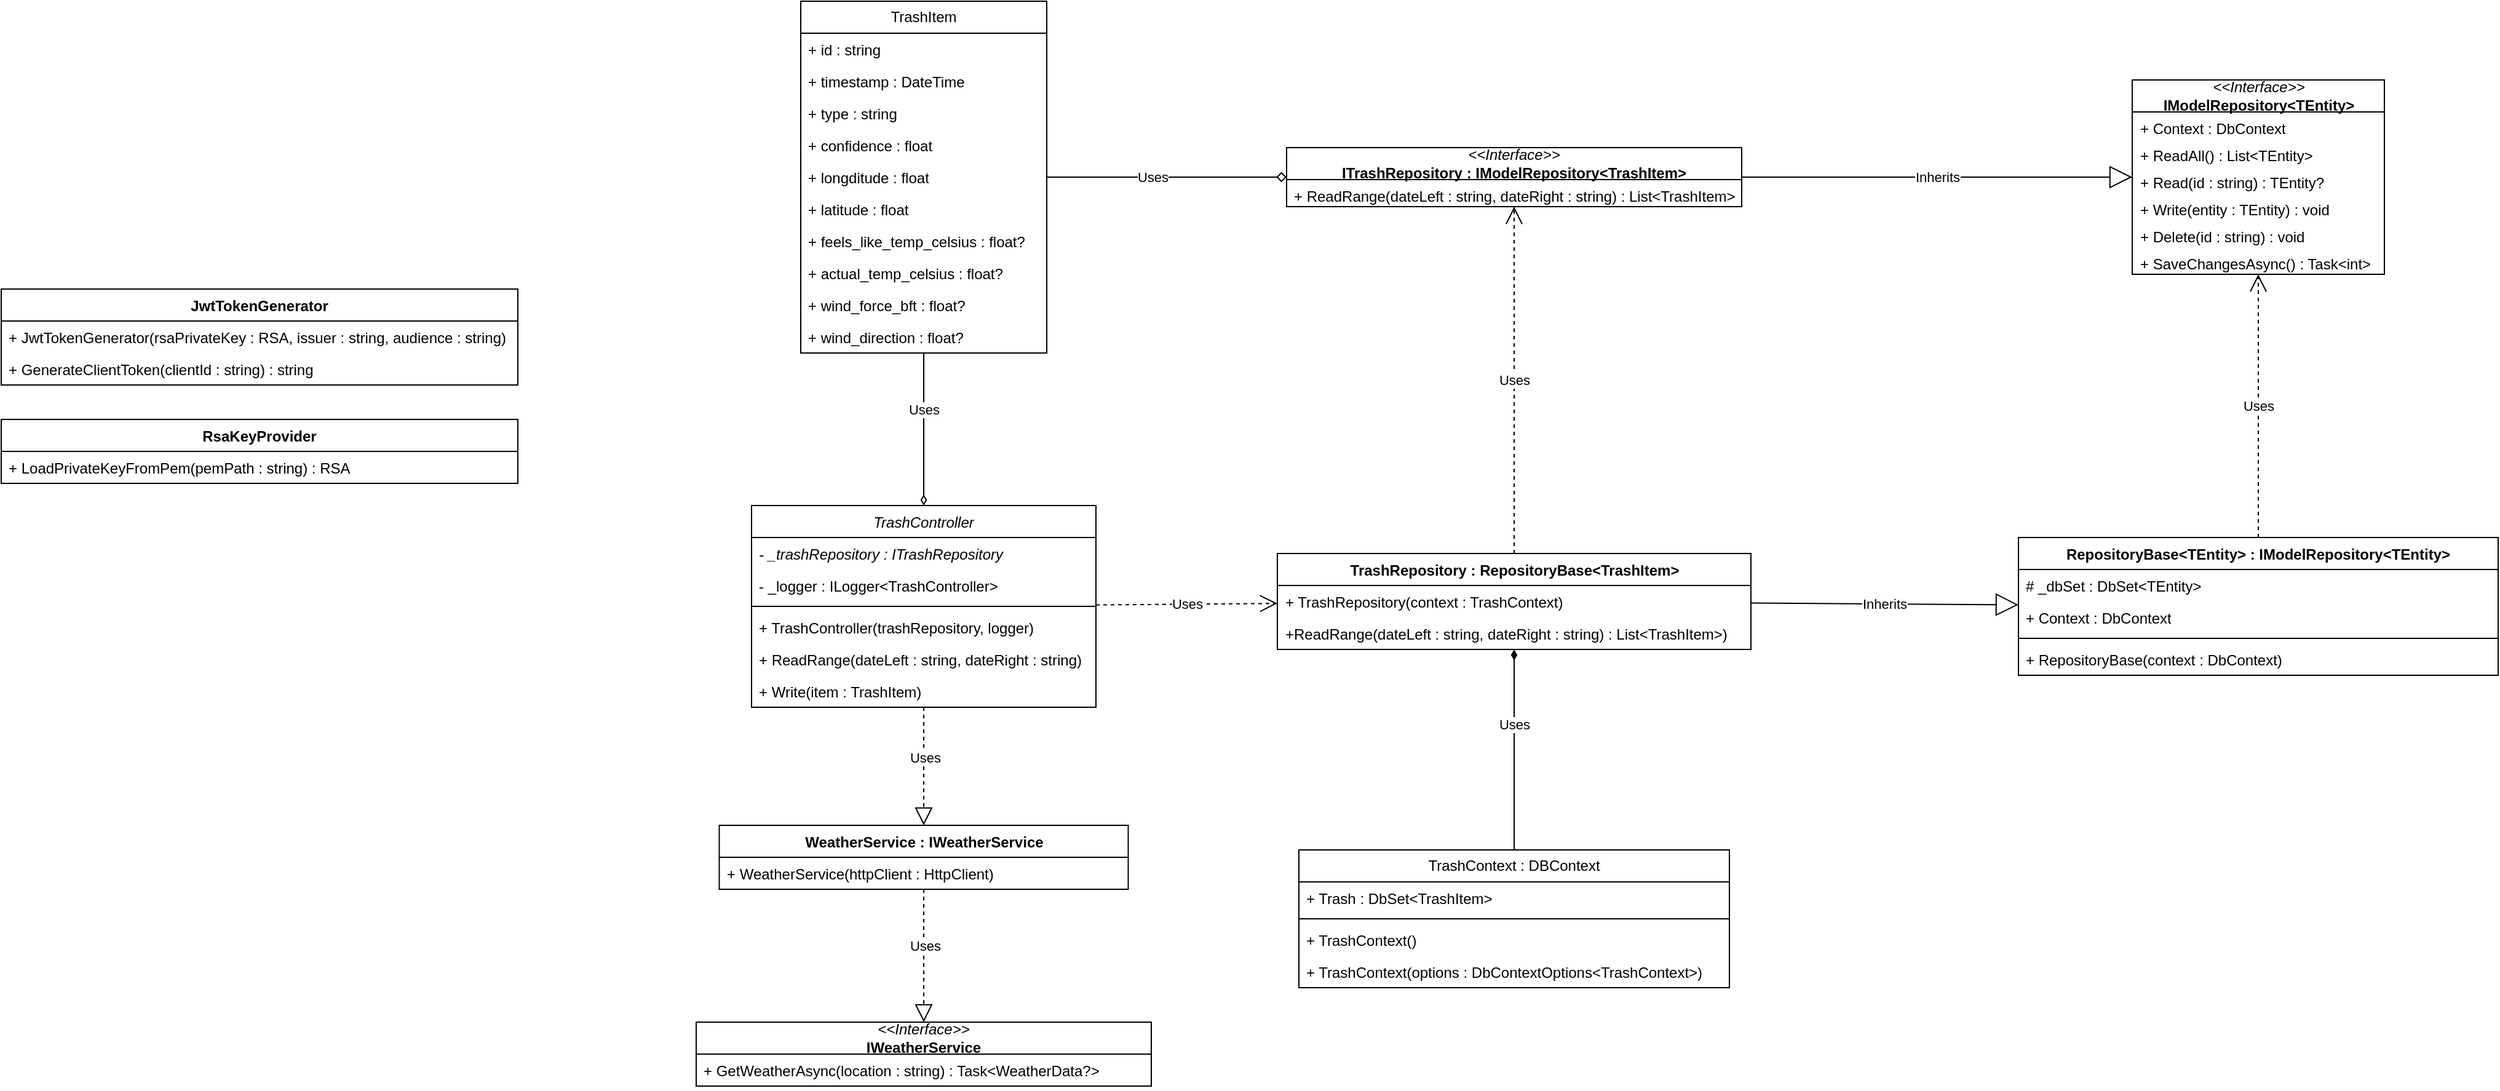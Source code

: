 <mxfile version="25.0.2">
  <diagram id="C5RBs43oDa-KdzZeNtuy" name="Page-1">
    <mxGraphModel dx="3360" dy="2486" grid="1" gridSize="10" guides="1" tooltips="1" connect="1" arrows="1" fold="1" page="0" pageScale="1" pageWidth="827" pageHeight="1169" math="0" shadow="0">
      <root>
        <mxCell id="WIyWlLk6GJQsqaUBKTNV-0" />
        <mxCell id="WIyWlLk6GJQsqaUBKTNV-1" parent="WIyWlLk6GJQsqaUBKTNV-0" />
        <mxCell id="zkfFHV4jXpPFQw0GAbJ--0" value="TrashController" style="swimlane;fontStyle=2;align=center;verticalAlign=top;childLayout=stackLayout;horizontal=1;startSize=26;horizontalStack=0;resizeParent=1;resizeLast=0;collapsible=1;marginBottom=0;rounded=0;shadow=0;strokeWidth=1;" parent="WIyWlLk6GJQsqaUBKTNV-1" vertex="1">
          <mxGeometry x="-180" y="-370" width="280" height="164" as="geometry">
            <mxRectangle x="230" y="140" width="160" height="26" as="alternateBounds" />
          </mxGeometry>
        </mxCell>
        <mxCell id="zkfFHV4jXpPFQw0GAbJ--1" value="- _trashRepository : ITrashRepository" style="text;align=left;verticalAlign=top;spacingLeft=4;spacingRight=4;overflow=hidden;rotatable=0;points=[[0,0.5],[1,0.5]];portConstraint=eastwest;fontStyle=2" parent="zkfFHV4jXpPFQw0GAbJ--0" vertex="1">
          <mxGeometry y="26" width="280" height="26" as="geometry" />
        </mxCell>
        <mxCell id="zkfFHV4jXpPFQw0GAbJ--2" value="- _logger : ILogger&lt;TrashController&gt;" style="text;align=left;verticalAlign=top;spacingLeft=4;spacingRight=4;overflow=hidden;rotatable=0;points=[[0,0.5],[1,0.5]];portConstraint=eastwest;rounded=0;shadow=0;html=0;" parent="zkfFHV4jXpPFQw0GAbJ--0" vertex="1">
          <mxGeometry y="52" width="280" height="26" as="geometry" />
        </mxCell>
        <mxCell id="zkfFHV4jXpPFQw0GAbJ--4" value="" style="line;html=1;strokeWidth=1;align=left;verticalAlign=middle;spacingTop=-1;spacingLeft=3;spacingRight=3;rotatable=0;labelPosition=right;points=[];portConstraint=eastwest;" parent="zkfFHV4jXpPFQw0GAbJ--0" vertex="1">
          <mxGeometry y="78" width="280" height="8" as="geometry" />
        </mxCell>
        <mxCell id="zkfFHV4jXpPFQw0GAbJ--5" value="+ TrashController(trashRepository, logger)" style="text;align=left;verticalAlign=top;spacingLeft=4;spacingRight=4;overflow=hidden;rotatable=0;points=[[0,0.5],[1,0.5]];portConstraint=eastwest;" parent="zkfFHV4jXpPFQw0GAbJ--0" vertex="1">
          <mxGeometry y="86" width="280" height="26" as="geometry" />
        </mxCell>
        <mxCell id="w43TQGMc4bvxs4C5tpq_-0" value="+ ReadRange(dateLeft : string, dateRight : string)" style="text;align=left;verticalAlign=top;spacingLeft=4;spacingRight=4;overflow=hidden;rotatable=0;points=[[0,0.5],[1,0.5]];portConstraint=eastwest;" parent="zkfFHV4jXpPFQw0GAbJ--0" vertex="1">
          <mxGeometry y="112" width="280" height="26" as="geometry" />
        </mxCell>
        <mxCell id="w43TQGMc4bvxs4C5tpq_-1" value="+ Write(item : TrashItem)" style="text;align=left;verticalAlign=top;spacingLeft=4;spacingRight=4;overflow=hidden;rotatable=0;points=[[0,0.5],[1,0.5]];portConstraint=eastwest;" parent="zkfFHV4jXpPFQw0GAbJ--0" vertex="1">
          <mxGeometry y="138" width="280" height="26" as="geometry" />
        </mxCell>
        <mxCell id="w43TQGMc4bvxs4C5tpq_-6" value="TrashItem" style="swimlane;fontStyle=0;childLayout=stackLayout;horizontal=1;startSize=26;fillColor=none;horizontalStack=0;resizeParent=1;resizeParentMax=0;resizeLast=0;collapsible=1;marginBottom=0;whiteSpace=wrap;html=1;" parent="WIyWlLk6GJQsqaUBKTNV-1" vertex="1">
          <mxGeometry x="-140" y="-780" width="200" height="286" as="geometry" />
        </mxCell>
        <mxCell id="w43TQGMc4bvxs4C5tpq_-7" value="+ id : string" style="text;strokeColor=none;fillColor=none;align=left;verticalAlign=top;spacingLeft=4;spacingRight=4;overflow=hidden;rotatable=0;points=[[0,0.5],[1,0.5]];portConstraint=eastwest;whiteSpace=wrap;html=1;" parent="w43TQGMc4bvxs4C5tpq_-6" vertex="1">
          <mxGeometry y="26" width="200" height="26" as="geometry" />
        </mxCell>
        <mxCell id="w43TQGMc4bvxs4C5tpq_-8" value="+ timestamp : DateTime" style="text;strokeColor=none;fillColor=none;align=left;verticalAlign=top;spacingLeft=4;spacingRight=4;overflow=hidden;rotatable=0;points=[[0,0.5],[1,0.5]];portConstraint=eastwest;whiteSpace=wrap;html=1;" parent="w43TQGMc4bvxs4C5tpq_-6" vertex="1">
          <mxGeometry y="52" width="200" height="26" as="geometry" />
        </mxCell>
        <mxCell id="w43TQGMc4bvxs4C5tpq_-9" value="+ type : string" style="text;strokeColor=none;fillColor=none;align=left;verticalAlign=top;spacingLeft=4;spacingRight=4;overflow=hidden;rotatable=0;points=[[0,0.5],[1,0.5]];portConstraint=eastwest;whiteSpace=wrap;html=1;" parent="w43TQGMc4bvxs4C5tpq_-6" vertex="1">
          <mxGeometry y="78" width="200" height="26" as="geometry" />
        </mxCell>
        <mxCell id="w43TQGMc4bvxs4C5tpq_-11" value="+ confidence : float" style="text;strokeColor=none;fillColor=none;align=left;verticalAlign=top;spacingLeft=4;spacingRight=4;overflow=hidden;rotatable=0;points=[[0,0.5],[1,0.5]];portConstraint=eastwest;whiteSpace=wrap;html=1;" parent="w43TQGMc4bvxs4C5tpq_-6" vertex="1">
          <mxGeometry y="104" width="200" height="26" as="geometry" />
        </mxCell>
        <mxCell id="w43TQGMc4bvxs4C5tpq_-12" value="+ longditude : float" style="text;strokeColor=none;fillColor=none;align=left;verticalAlign=top;spacingLeft=4;spacingRight=4;overflow=hidden;rotatable=0;points=[[0,0.5],[1,0.5]];portConstraint=eastwest;whiteSpace=wrap;html=1;" parent="w43TQGMc4bvxs4C5tpq_-6" vertex="1">
          <mxGeometry y="130" width="200" height="26" as="geometry" />
        </mxCell>
        <mxCell id="w43TQGMc4bvxs4C5tpq_-13" value="+ latitude : float" style="text;strokeColor=none;fillColor=none;align=left;verticalAlign=top;spacingLeft=4;spacingRight=4;overflow=hidden;rotatable=0;points=[[0,0.5],[1,0.5]];portConstraint=eastwest;whiteSpace=wrap;html=1;" parent="w43TQGMc4bvxs4C5tpq_-6" vertex="1">
          <mxGeometry y="156" width="200" height="26" as="geometry" />
        </mxCell>
        <mxCell id="w43TQGMc4bvxs4C5tpq_-14" value="+&amp;nbsp;feels_like_temp_celsius : float?" style="text;strokeColor=none;fillColor=none;align=left;verticalAlign=top;spacingLeft=4;spacingRight=4;overflow=hidden;rotatable=0;points=[[0,0.5],[1,0.5]];portConstraint=eastwest;whiteSpace=wrap;html=1;" parent="w43TQGMc4bvxs4C5tpq_-6" vertex="1">
          <mxGeometry y="182" width="200" height="26" as="geometry" />
        </mxCell>
        <mxCell id="w43TQGMc4bvxs4C5tpq_-15" value="+ actual_temp_celsius : float?" style="text;strokeColor=none;fillColor=none;align=left;verticalAlign=top;spacingLeft=4;spacingRight=4;overflow=hidden;rotatable=0;points=[[0,0.5],[1,0.5]];portConstraint=eastwest;whiteSpace=wrap;html=1;" parent="w43TQGMc4bvxs4C5tpq_-6" vertex="1">
          <mxGeometry y="208" width="200" height="26" as="geometry" />
        </mxCell>
        <mxCell id="w43TQGMc4bvxs4C5tpq_-16" value="+ wind_force_bft : float?" style="text;strokeColor=none;fillColor=none;align=left;verticalAlign=top;spacingLeft=4;spacingRight=4;overflow=hidden;rotatable=0;points=[[0,0.5],[1,0.5]];portConstraint=eastwest;whiteSpace=wrap;html=1;" parent="w43TQGMc4bvxs4C5tpq_-6" vertex="1">
          <mxGeometry y="234" width="200" height="26" as="geometry" />
        </mxCell>
        <mxCell id="w43TQGMc4bvxs4C5tpq_-17" value="+ wind_direction : float?" style="text;strokeColor=none;fillColor=none;align=left;verticalAlign=top;spacingLeft=4;spacingRight=4;overflow=hidden;rotatable=0;points=[[0,0.5],[1,0.5]];portConstraint=eastwest;whiteSpace=wrap;html=1;" parent="w43TQGMc4bvxs4C5tpq_-6" vertex="1">
          <mxGeometry y="260" width="200" height="26" as="geometry" />
        </mxCell>
        <mxCell id="w43TQGMc4bvxs4C5tpq_-19" value="" style="endArrow=diamondThin;html=1;edgeStyle=orthogonalEdgeStyle;rounded=0;endFill=0;startArrow=none;startFill=0;" parent="WIyWlLk6GJQsqaUBKTNV-1" source="w43TQGMc4bvxs4C5tpq_-6" target="zkfFHV4jXpPFQw0GAbJ--0" edge="1">
          <mxGeometry relative="1" as="geometry">
            <mxPoint x="30" y="-190" as="sourcePoint" />
            <mxPoint x="190" y="-190" as="targetPoint" />
          </mxGeometry>
        </mxCell>
        <mxCell id="w43TQGMc4bvxs4C5tpq_-22" value="Uses" style="edgeLabel;html=1;align=center;verticalAlign=middle;resizable=0;points=[];" parent="w43TQGMc4bvxs4C5tpq_-19" vertex="1" connectable="0">
          <mxGeometry x="-0.26" relative="1" as="geometry">
            <mxPoint as="offset" />
          </mxGeometry>
        </mxCell>
        <mxCell id="w43TQGMc4bvxs4C5tpq_-26" style="edgeStyle=orthogonalEdgeStyle;rounded=0;orthogonalLoop=1;jettySize=auto;html=1;endArrow=none;endFill=0;startArrow=diamond;startFill=0;" parent="WIyWlLk6GJQsqaUBKTNV-1" source="w43TQGMc4bvxs4C5tpq_-30" target="w43TQGMc4bvxs4C5tpq_-6" edge="1">
          <mxGeometry relative="1" as="geometry">
            <mxPoint x="255" y="-534.971" as="sourcePoint" />
          </mxGeometry>
        </mxCell>
        <mxCell id="w43TQGMc4bvxs4C5tpq_-27" value="Uses" style="edgeLabel;html=1;align=center;verticalAlign=middle;resizable=0;points=[];" parent="w43TQGMc4bvxs4C5tpq_-26" vertex="1" connectable="0">
          <mxGeometry x="-0.757" y="-1" relative="1" as="geometry">
            <mxPoint x="-86" y="1" as="offset" />
          </mxGeometry>
        </mxCell>
        <mxCell id="w43TQGMc4bvxs4C5tpq_-29" value="Inherits" style="endArrow=block;endSize=16;endFill=0;html=1;rounded=0;" parent="WIyWlLk6GJQsqaUBKTNV-1" source="w43TQGMc4bvxs4C5tpq_-30" target="w43TQGMc4bvxs4C5tpq_-36" edge="1">
          <mxGeometry width="160" relative="1" as="geometry">
            <mxPoint x="439.375" y="-570" as="sourcePoint" />
            <mxPoint x="435.861" y="-680" as="targetPoint" />
          </mxGeometry>
        </mxCell>
        <mxCell id="w43TQGMc4bvxs4C5tpq_-30" value="&lt;div&gt;&lt;i&gt;&amp;lt;&amp;lt;Interface&amp;gt;&amp;gt;&lt;/i&gt;&lt;b&gt;&lt;br&gt;&lt;/b&gt;&lt;/div&gt;&lt;b&gt;ITrashRepository : IModelRepository&amp;lt;TrashItem&amp;gt;&lt;br&gt;&lt;/b&gt;" style="swimlane;fontStyle=0;childLayout=stackLayout;horizontal=1;startSize=26;fillColor=none;horizontalStack=0;resizeParent=1;resizeParentMax=0;resizeLast=0;collapsible=1;marginBottom=0;whiteSpace=wrap;html=1;perimeterSpacing=0;swimlaneLine=1;glass=0;strokeWidth=1;" parent="WIyWlLk6GJQsqaUBKTNV-1" vertex="1">
          <mxGeometry x="255" y="-661" width="370" height="48" as="geometry">
            <mxRectangle x="255" y="-560" width="320" height="40" as="alternateBounds" />
          </mxGeometry>
        </mxCell>
        <mxCell id="w43TQGMc4bvxs4C5tpq_-31" value="&lt;span style=&quot;background-color: initial;&quot;&gt;+&amp;nbsp;&lt;/span&gt;&lt;span style=&quot;text-wrap: nowrap;&quot;&gt;ReadRange(dateLeft : string, dateRight : string)&lt;/span&gt;&lt;span style=&quot;background-color: initial;&quot;&gt;&amp;nbsp;: List&amp;lt;TrashItem&amp;gt;&lt;/span&gt;" style="text;strokeColor=none;fillColor=none;align=left;verticalAlign=top;spacingLeft=4;spacingRight=4;overflow=hidden;rotatable=0;points=[[0,0.5],[1,0.5]];portConstraint=eastwest;whiteSpace=wrap;html=1;" parent="w43TQGMc4bvxs4C5tpq_-30" vertex="1">
          <mxGeometry y="26" width="370" height="22" as="geometry" />
        </mxCell>
        <mxCell id="w43TQGMc4bvxs4C5tpq_-36" value="&lt;div&gt;&lt;i&gt;&amp;lt;&amp;lt;Interface&amp;gt;&amp;gt;&lt;/i&gt;&lt;br&gt;&lt;b&gt;IModelRepository&amp;lt;TEntity&amp;gt;&lt;/b&gt;&lt;br&gt;&lt;/div&gt;" style="swimlane;fontStyle=0;childLayout=stackLayout;horizontal=1;startSize=26;fillColor=none;horizontalStack=0;resizeParent=1;resizeParentMax=0;resizeLast=0;collapsible=1;marginBottom=0;whiteSpace=wrap;html=1;perimeterSpacing=0;swimlaneLine=1;glass=0;strokeWidth=1;" parent="WIyWlLk6GJQsqaUBKTNV-1" vertex="1">
          <mxGeometry x="942.5" y="-716" width="205" height="158" as="geometry" />
        </mxCell>
        <mxCell id="w43TQGMc4bvxs4C5tpq_-37" value="+ Context : DbContext" style="text;strokeColor=none;fillColor=none;align=left;verticalAlign=top;spacingLeft=4;spacingRight=4;overflow=hidden;rotatable=0;points=[[0,0.5],[1,0.5]];portConstraint=eastwest;whiteSpace=wrap;html=1;" parent="w43TQGMc4bvxs4C5tpq_-36" vertex="1">
          <mxGeometry y="26" width="205" height="22" as="geometry" />
        </mxCell>
        <mxCell id="w43TQGMc4bvxs4C5tpq_-38" value="&lt;div&gt;+ ReadAll() : List&amp;lt;TEntity&amp;gt;&lt;/div&gt;" style="text;strokeColor=none;fillColor=none;align=left;verticalAlign=top;spacingLeft=4;spacingRight=4;overflow=hidden;rotatable=0;points=[[0,0.5],[1,0.5]];portConstraint=eastwest;whiteSpace=wrap;html=1;" parent="w43TQGMc4bvxs4C5tpq_-36" vertex="1">
          <mxGeometry y="48" width="205" height="22" as="geometry" />
        </mxCell>
        <mxCell id="w43TQGMc4bvxs4C5tpq_-39" value="&lt;div&gt;+ Read(id : string) : TEntity?&lt;br&gt;&lt;/div&gt;" style="text;strokeColor=none;fillColor=none;align=left;verticalAlign=top;spacingLeft=4;spacingRight=4;overflow=hidden;rotatable=0;points=[[0,0.5],[1,0.5]];portConstraint=eastwest;whiteSpace=wrap;html=1;" parent="w43TQGMc4bvxs4C5tpq_-36" vertex="1">
          <mxGeometry y="70" width="205" height="22" as="geometry" />
        </mxCell>
        <mxCell id="w43TQGMc4bvxs4C5tpq_-40" value="&lt;div&gt;+ Write(entity : TEntity) : void&lt;br&gt;&lt;/div&gt;" style="text;strokeColor=none;fillColor=none;align=left;verticalAlign=top;spacingLeft=4;spacingRight=4;overflow=hidden;rotatable=0;points=[[0,0.5],[1,0.5]];portConstraint=eastwest;whiteSpace=wrap;html=1;" parent="w43TQGMc4bvxs4C5tpq_-36" vertex="1">
          <mxGeometry y="92" width="205" height="22" as="geometry" />
        </mxCell>
        <mxCell id="w43TQGMc4bvxs4C5tpq_-56" value="&lt;div&gt;+ Delete(id : string) : void&lt;br&gt;&lt;/div&gt;" style="text;strokeColor=none;fillColor=none;align=left;verticalAlign=top;spacingLeft=4;spacingRight=4;overflow=hidden;rotatable=0;points=[[0,0.5],[1,0.5]];portConstraint=eastwest;whiteSpace=wrap;html=1;" parent="w43TQGMc4bvxs4C5tpq_-36" vertex="1">
          <mxGeometry y="114" width="205" height="22" as="geometry" />
        </mxCell>
        <mxCell id="w43TQGMc4bvxs4C5tpq_-57" value="&lt;div&gt;+ SaveChangesAsync() : Task&amp;lt;int&amp;gt;&lt;br&gt;&lt;/div&gt;" style="text;strokeColor=none;fillColor=none;align=left;verticalAlign=top;spacingLeft=4;spacingRight=4;overflow=hidden;rotatable=0;points=[[0,0.5],[1,0.5]];portConstraint=eastwest;whiteSpace=wrap;html=1;" parent="w43TQGMc4bvxs4C5tpq_-36" vertex="1">
          <mxGeometry y="136" width="205" height="22" as="geometry" />
        </mxCell>
        <mxCell id="w43TQGMc4bvxs4C5tpq_-41" value="TrashContext : DBContext" style="swimlane;fontStyle=0;childLayout=stackLayout;horizontal=1;startSize=26;fillColor=none;horizontalStack=0;resizeParent=1;resizeParentMax=0;resizeLast=0;collapsible=1;marginBottom=0;whiteSpace=wrap;html=1;" parent="WIyWlLk6GJQsqaUBKTNV-1" vertex="1">
          <mxGeometry x="265" y="-90" width="350" height="112" as="geometry" />
        </mxCell>
        <mxCell id="w43TQGMc4bvxs4C5tpq_-42" value="+ Trash : DbSet&amp;lt;TrashItem&amp;gt;" style="text;strokeColor=none;fillColor=none;align=left;verticalAlign=top;spacingLeft=4;spacingRight=4;overflow=hidden;rotatable=0;points=[[0,0.5],[1,0.5]];portConstraint=eastwest;whiteSpace=wrap;html=1;" parent="w43TQGMc4bvxs4C5tpq_-41" vertex="1">
          <mxGeometry y="26" width="350" height="26" as="geometry" />
        </mxCell>
        <mxCell id="w43TQGMc4bvxs4C5tpq_-45" value="" style="line;strokeWidth=1;fillColor=none;align=left;verticalAlign=middle;spacingTop=-1;spacingLeft=3;spacingRight=3;rotatable=0;labelPosition=right;points=[];portConstraint=eastwest;strokeColor=inherit;" parent="w43TQGMc4bvxs4C5tpq_-41" vertex="1">
          <mxGeometry y="52" width="350" height="8" as="geometry" />
        </mxCell>
        <mxCell id="w43TQGMc4bvxs4C5tpq_-43" value="+ TrashContext()" style="text;strokeColor=none;fillColor=none;align=left;verticalAlign=top;spacingLeft=4;spacingRight=4;overflow=hidden;rotatable=0;points=[[0,0.5],[1,0.5]];portConstraint=eastwest;whiteSpace=wrap;html=1;" parent="w43TQGMc4bvxs4C5tpq_-41" vertex="1">
          <mxGeometry y="60" width="350" height="26" as="geometry" />
        </mxCell>
        <mxCell id="w43TQGMc4bvxs4C5tpq_-44" value="+ TrashContext(options : DbContextOptions&amp;lt;TrashContext&amp;gt;)" style="text;strokeColor=none;fillColor=none;align=left;verticalAlign=top;spacingLeft=4;spacingRight=4;overflow=hidden;rotatable=0;points=[[0,0.5],[1,0.5]];portConstraint=eastwest;whiteSpace=wrap;html=1;" parent="w43TQGMc4bvxs4C5tpq_-41" vertex="1">
          <mxGeometry y="86" width="350" height="26" as="geometry" />
        </mxCell>
        <mxCell id="w43TQGMc4bvxs4C5tpq_-46" value="TrashRepository : RepositoryBase&amp;lt;TrashItem&amp;gt;" style="swimlane;fontStyle=1;align=center;verticalAlign=top;childLayout=stackLayout;horizontal=1;startSize=26;horizontalStack=0;resizeParent=1;resizeParentMax=0;resizeLast=0;collapsible=1;marginBottom=0;whiteSpace=wrap;html=1;rotation=0;" parent="WIyWlLk6GJQsqaUBKTNV-1" vertex="1">
          <mxGeometry x="247.5" y="-331" width="385" height="78" as="geometry" />
        </mxCell>
        <mxCell id="w43TQGMc4bvxs4C5tpq_-49" value="+ TrashRepository(context : TrashContext)" style="text;strokeColor=none;fillColor=none;align=left;verticalAlign=top;spacingLeft=4;spacingRight=4;overflow=hidden;rotatable=0;points=[[0,0.5],[1,0.5]];portConstraint=eastwest;whiteSpace=wrap;html=1;rotation=0;" parent="w43TQGMc4bvxs4C5tpq_-46" vertex="1">
          <mxGeometry y="26" width="385" height="26" as="geometry" />
        </mxCell>
        <mxCell id="w43TQGMc4bvxs4C5tpq_-51" value="+&lt;span style=&quot;text-wrap: nowrap;&quot;&gt;ReadRange(dateLeft : string, dateRight : string)&lt;/span&gt;&lt;span style=&quot;background-color: initial;&quot;&gt;&amp;nbsp;: List&amp;lt;TrashItem&amp;gt;&lt;/span&gt;)" style="text;strokeColor=none;fillColor=none;align=left;verticalAlign=top;spacingLeft=4;spacingRight=4;overflow=hidden;rotatable=0;points=[[0,0.5],[1,0.5]];portConstraint=eastwest;whiteSpace=wrap;html=1;rotation=0;" parent="w43TQGMc4bvxs4C5tpq_-46" vertex="1">
          <mxGeometry y="52" width="385" height="26" as="geometry" />
        </mxCell>
        <mxCell id="w43TQGMc4bvxs4C5tpq_-52" value="RepositoryBase&amp;lt;TEntity&amp;gt; :&amp;nbsp;IModelRepository&amp;lt;TEntity&amp;gt;" style="swimlane;fontStyle=1;align=center;verticalAlign=top;childLayout=stackLayout;horizontal=1;startSize=26;horizontalStack=0;resizeParent=1;resizeParentMax=0;resizeLast=0;collapsible=1;marginBottom=0;whiteSpace=wrap;html=1;" parent="WIyWlLk6GJQsqaUBKTNV-1" vertex="1">
          <mxGeometry x="850" y="-344" width="390" height="112" as="geometry" />
        </mxCell>
        <mxCell id="w43TQGMc4bvxs4C5tpq_-53" value="# _dbSet : DbSet&amp;lt;TEntity&amp;gt;" style="text;strokeColor=none;fillColor=none;align=left;verticalAlign=top;spacingLeft=4;spacingRight=4;overflow=hidden;rotatable=0;points=[[0,0.5],[1,0.5]];portConstraint=eastwest;whiteSpace=wrap;html=1;" parent="w43TQGMc4bvxs4C5tpq_-52" vertex="1">
          <mxGeometry y="26" width="390" height="26" as="geometry" />
        </mxCell>
        <mxCell id="w43TQGMc4bvxs4C5tpq_-61" value="+ Context : DbContext" style="text;strokeColor=none;fillColor=none;align=left;verticalAlign=top;spacingLeft=4;spacingRight=4;overflow=hidden;rotatable=0;points=[[0,0.5],[1,0.5]];portConstraint=eastwest;whiteSpace=wrap;html=1;" parent="w43TQGMc4bvxs4C5tpq_-52" vertex="1">
          <mxGeometry y="52" width="390" height="26" as="geometry" />
        </mxCell>
        <mxCell id="w43TQGMc4bvxs4C5tpq_-54" value="" style="line;strokeWidth=1;fillColor=none;align=left;verticalAlign=middle;spacingTop=-1;spacingLeft=3;spacingRight=3;rotatable=0;labelPosition=right;points=[];portConstraint=eastwest;strokeColor=inherit;" parent="w43TQGMc4bvxs4C5tpq_-52" vertex="1">
          <mxGeometry y="78" width="390" height="8" as="geometry" />
        </mxCell>
        <mxCell id="w43TQGMc4bvxs4C5tpq_-55" value="+ RepositoryBase(context : DbContext)" style="text;strokeColor=none;fillColor=none;align=left;verticalAlign=top;spacingLeft=4;spacingRight=4;overflow=hidden;rotatable=0;points=[[0,0.5],[1,0.5]];portConstraint=eastwest;whiteSpace=wrap;html=1;" parent="w43TQGMc4bvxs4C5tpq_-52" vertex="1">
          <mxGeometry y="86" width="390" height="26" as="geometry" />
        </mxCell>
        <mxCell id="w43TQGMc4bvxs4C5tpq_-64" value="" style="endArrow=none;html=1;edgeStyle=orthogonalEdgeStyle;rounded=0;endFill=0;startArrow=diamondThin;startFill=1;" parent="WIyWlLk6GJQsqaUBKTNV-1" source="w43TQGMc4bvxs4C5tpq_-46" target="w43TQGMc4bvxs4C5tpq_-41" edge="1">
          <mxGeometry relative="1" as="geometry">
            <mxPoint x="470" y="-270" as="sourcePoint" />
            <mxPoint x="730" y="-270" as="targetPoint" />
          </mxGeometry>
        </mxCell>
        <mxCell id="w43TQGMc4bvxs4C5tpq_-65" value="Uses" style="edgeLabel;html=1;align=center;verticalAlign=middle;resizable=0;points=[];" parent="w43TQGMc4bvxs4C5tpq_-64" vertex="1" connectable="0">
          <mxGeometry x="-0.26" relative="1" as="geometry">
            <mxPoint as="offset" />
          </mxGeometry>
        </mxCell>
        <mxCell id="w43TQGMc4bvxs4C5tpq_-66" value="Uses" style="endArrow=open;endSize=12;dashed=1;html=1;rounded=0;" parent="WIyWlLk6GJQsqaUBKTNV-1" source="zkfFHV4jXpPFQw0GAbJ--0" target="w43TQGMc4bvxs4C5tpq_-46" edge="1">
          <mxGeometry width="160" relative="1" as="geometry">
            <mxPoint x="-70" y="-370" as="sourcePoint" />
            <mxPoint x="180" y="-430" as="targetPoint" />
          </mxGeometry>
        </mxCell>
        <mxCell id="w43TQGMc4bvxs4C5tpq_-68" value="Uses" style="endArrow=open;endSize=12;dashed=1;html=1;rounded=0;" parent="WIyWlLk6GJQsqaUBKTNV-1" source="w43TQGMc4bvxs4C5tpq_-46" target="w43TQGMc4bvxs4C5tpq_-30" edge="1">
          <mxGeometry width="160" relative="1" as="geometry">
            <mxPoint x="330" y="-460" as="sourcePoint" />
            <mxPoint x="490" y="-460" as="targetPoint" />
          </mxGeometry>
        </mxCell>
        <mxCell id="w43TQGMc4bvxs4C5tpq_-70" value="Uses" style="endArrow=open;endSize=12;dashed=1;html=1;rounded=0;" parent="WIyWlLk6GJQsqaUBKTNV-1" source="w43TQGMc4bvxs4C5tpq_-52" target="w43TQGMc4bvxs4C5tpq_-36" edge="1">
          <mxGeometry width="160" relative="1" as="geometry">
            <mxPoint x="898.006" y="-619.13" as="sourcePoint" />
            <mxPoint x="610" y="-759.996" as="targetPoint" />
          </mxGeometry>
        </mxCell>
        <mxCell id="w43TQGMc4bvxs4C5tpq_-80" value="Inherits" style="endArrow=block;endSize=16;endFill=0;html=1;rounded=0;" parent="WIyWlLk6GJQsqaUBKTNV-1" source="w43TQGMc4bvxs4C5tpq_-46" target="w43TQGMc4bvxs4C5tpq_-52" edge="1">
          <mxGeometry width="160" relative="1" as="geometry">
            <mxPoint x="540" y="-460" as="sourcePoint" />
            <mxPoint x="700" y="-460" as="targetPoint" />
          </mxGeometry>
        </mxCell>
        <mxCell id="5hYSy7X0_PRoK8_pQ5Sq-0" value="WeatherService : IWeatherService" style="swimlane;fontStyle=1;align=center;verticalAlign=top;childLayout=stackLayout;horizontal=1;startSize=26;horizontalStack=0;resizeParent=1;resizeParentMax=0;resizeLast=0;collapsible=1;marginBottom=0;whiteSpace=wrap;html=1;rotation=0;" vertex="1" parent="WIyWlLk6GJQsqaUBKTNV-1">
          <mxGeometry x="-206.25" y="-110" width="332.5" height="52" as="geometry" />
        </mxCell>
        <mxCell id="5hYSy7X0_PRoK8_pQ5Sq-1" value="+ WeatherService(httpClient : HttpClient)" style="text;strokeColor=none;fillColor=none;align=left;verticalAlign=top;spacingLeft=4;spacingRight=4;overflow=hidden;rotatable=0;points=[[0,0.5],[1,0.5]];portConstraint=eastwest;whiteSpace=wrap;html=1;rotation=0;" vertex="1" parent="5hYSy7X0_PRoK8_pQ5Sq-0">
          <mxGeometry y="26" width="332.5" height="26" as="geometry" />
        </mxCell>
        <mxCell id="5hYSy7X0_PRoK8_pQ5Sq-3" value="" style="endArrow=block;dashed=1;endFill=0;endSize=12;html=1;rounded=0;" edge="1" parent="WIyWlLk6GJQsqaUBKTNV-1" source="zkfFHV4jXpPFQw0GAbJ--0" target="5hYSy7X0_PRoK8_pQ5Sq-0">
          <mxGeometry width="160" relative="1" as="geometry">
            <mxPoint x="-30" y="-160" as="sourcePoint" />
            <mxPoint x="130" y="-160" as="targetPoint" />
          </mxGeometry>
        </mxCell>
        <mxCell id="5hYSy7X0_PRoK8_pQ5Sq-4" value="Uses" style="edgeLabel;html=1;align=center;verticalAlign=middle;resizable=0;points=[];" vertex="1" connectable="0" parent="5hYSy7X0_PRoK8_pQ5Sq-3">
          <mxGeometry x="-0.147" y="1" relative="1" as="geometry">
            <mxPoint as="offset" />
          </mxGeometry>
        </mxCell>
        <mxCell id="5hYSy7X0_PRoK8_pQ5Sq-5" value="&lt;div&gt;&lt;i&gt;&amp;lt;&amp;lt;Interface&amp;gt;&amp;gt;&lt;/i&gt;&lt;b&gt;&lt;br&gt;&lt;/b&gt;&lt;/div&gt;&lt;b&gt;IWeatherService&lt;br&gt;&lt;/b&gt;" style="swimlane;fontStyle=0;childLayout=stackLayout;horizontal=1;startSize=26;fillColor=none;horizontalStack=0;resizeParent=1;resizeParentMax=0;resizeLast=0;collapsible=1;marginBottom=0;whiteSpace=wrap;html=1;perimeterSpacing=0;swimlaneLine=1;glass=0;strokeWidth=1;" vertex="1" parent="WIyWlLk6GJQsqaUBKTNV-1">
          <mxGeometry x="-225" y="50" width="370" height="52" as="geometry">
            <mxRectangle x="255" y="-560" width="320" height="40" as="alternateBounds" />
          </mxGeometry>
        </mxCell>
        <mxCell id="5hYSy7X0_PRoK8_pQ5Sq-2" value="+ GetWeatherAsync(location : string) : Task&amp;lt;WeatherData?&amp;gt;" style="text;strokeColor=none;fillColor=none;align=left;verticalAlign=top;spacingLeft=4;spacingRight=4;overflow=hidden;rotatable=0;points=[[0,0.5],[1,0.5]];portConstraint=eastwest;whiteSpace=wrap;html=1;rotation=0;" vertex="1" parent="5hYSy7X0_PRoK8_pQ5Sq-5">
          <mxGeometry y="26" width="370" height="26" as="geometry" />
        </mxCell>
        <mxCell id="5hYSy7X0_PRoK8_pQ5Sq-8" value="" style="endArrow=block;dashed=1;endFill=0;endSize=12;html=1;rounded=0;" edge="1" parent="WIyWlLk6GJQsqaUBKTNV-1" source="5hYSy7X0_PRoK8_pQ5Sq-0" target="5hYSy7X0_PRoK8_pQ5Sq-5">
          <mxGeometry width="160" relative="1" as="geometry">
            <mxPoint x="-30" y="-196" as="sourcePoint" />
            <mxPoint x="-30" y="-100" as="targetPoint" />
          </mxGeometry>
        </mxCell>
        <mxCell id="5hYSy7X0_PRoK8_pQ5Sq-9" value="Uses" style="edgeLabel;html=1;align=center;verticalAlign=middle;resizable=0;points=[];" vertex="1" connectable="0" parent="5hYSy7X0_PRoK8_pQ5Sq-8">
          <mxGeometry x="-0.147" y="1" relative="1" as="geometry">
            <mxPoint as="offset" />
          </mxGeometry>
        </mxCell>
        <mxCell id="5hYSy7X0_PRoK8_pQ5Sq-10" value="Jw&lt;span style=&quot;background-color: initial;&quot;&gt;tTokenGenerator&lt;/span&gt;" style="swimlane;fontStyle=1;align=center;verticalAlign=top;childLayout=stackLayout;horizontal=1;startSize=26;horizontalStack=0;resizeParent=1;resizeParentMax=0;resizeLast=0;collapsible=1;marginBottom=0;whiteSpace=wrap;html=1;rotation=0;" vertex="1" parent="WIyWlLk6GJQsqaUBKTNV-1">
          <mxGeometry x="-790" y="-546" width="420" height="78" as="geometry" />
        </mxCell>
        <mxCell id="5hYSy7X0_PRoK8_pQ5Sq-11" value="+ JwtTokenGenerator(rsaPrivateKey : RSA, issuer : string, audience : string)" style="text;strokeColor=none;fillColor=none;align=left;verticalAlign=top;spacingLeft=4;spacingRight=4;overflow=hidden;rotatable=0;points=[[0,0.5],[1,0.5]];portConstraint=eastwest;whiteSpace=wrap;html=1;rotation=0;" vertex="1" parent="5hYSy7X0_PRoK8_pQ5Sq-10">
          <mxGeometry y="26" width="420" height="26" as="geometry" />
        </mxCell>
        <mxCell id="5hYSy7X0_PRoK8_pQ5Sq-12" value="+ GenerateClientToken(clientId : string) : string" style="text;strokeColor=none;fillColor=none;align=left;verticalAlign=top;spacingLeft=4;spacingRight=4;overflow=hidden;rotatable=0;points=[[0,0.5],[1,0.5]];portConstraint=eastwest;whiteSpace=wrap;html=1;rotation=0;" vertex="1" parent="5hYSy7X0_PRoK8_pQ5Sq-10">
          <mxGeometry y="52" width="420" height="26" as="geometry" />
        </mxCell>
        <mxCell id="5hYSy7X0_PRoK8_pQ5Sq-13" value="RsaKeyProvider" style="swimlane;fontStyle=1;align=center;verticalAlign=top;childLayout=stackLayout;horizontal=1;startSize=26;horizontalStack=0;resizeParent=1;resizeParentMax=0;resizeLast=0;collapsible=1;marginBottom=0;whiteSpace=wrap;html=1;rotation=0;" vertex="1" parent="WIyWlLk6GJQsqaUBKTNV-1">
          <mxGeometry x="-790" y="-440" width="420" height="52" as="geometry" />
        </mxCell>
        <mxCell id="5hYSy7X0_PRoK8_pQ5Sq-14" value="+ LoadPrivateKeyFromPem(pemPath : string) : RSA" style="text;strokeColor=none;fillColor=none;align=left;verticalAlign=top;spacingLeft=4;spacingRight=4;overflow=hidden;rotatable=0;points=[[0,0.5],[1,0.5]];portConstraint=eastwest;whiteSpace=wrap;html=1;rotation=0;" vertex="1" parent="5hYSy7X0_PRoK8_pQ5Sq-13">
          <mxGeometry y="26" width="420" height="26" as="geometry" />
        </mxCell>
      </root>
    </mxGraphModel>
  </diagram>
</mxfile>
